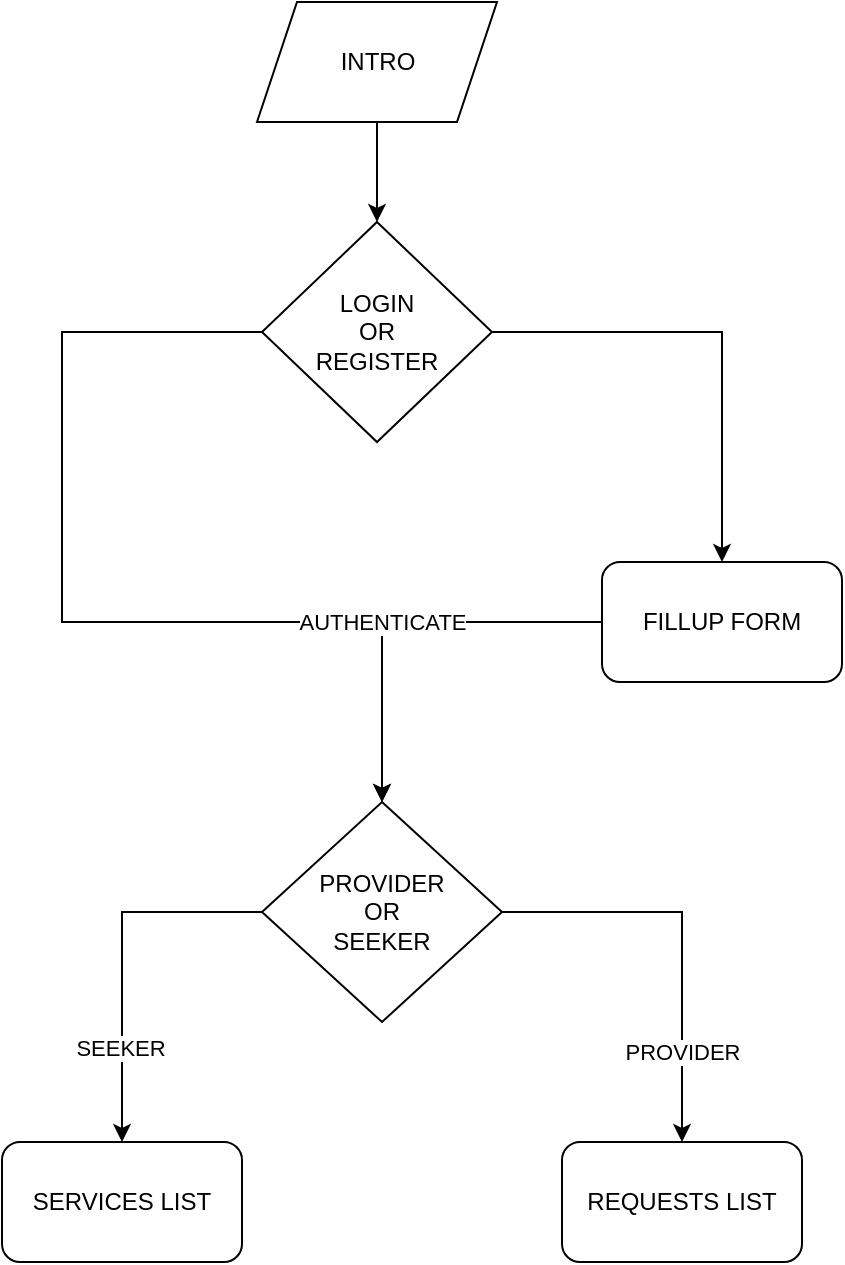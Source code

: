 <mxfile version="25.0.3">
  <diagram name="Page-1" id="KCWkBhHKB-HvKAKvOYH2">
    <mxGraphModel dx="1050" dy="563" grid="1" gridSize="10" guides="1" tooltips="1" connect="1" arrows="1" fold="1" page="1" pageScale="1" pageWidth="850" pageHeight="1100" math="0" shadow="0">
      <root>
        <mxCell id="0" />
        <mxCell id="1" parent="0" />
        <mxCell id="85ZjehWoykPQv6t5ediA-1" style="edgeStyle=orthogonalEdgeStyle;rounded=0;orthogonalLoop=1;jettySize=auto;html=1;" edge="1" parent="1" source="aQFq-Niqco6ngO50SEBY-2">
          <mxGeometry relative="1" as="geometry">
            <mxPoint x="387.5" y="170" as="targetPoint" />
          </mxGeometry>
        </mxCell>
        <mxCell id="aQFq-Niqco6ngO50SEBY-2" value="INTRO" style="shape=parallelogram;perimeter=parallelogramPerimeter;whiteSpace=wrap;html=1;fixedSize=1;" parent="1" vertex="1">
          <mxGeometry x="327.5" y="60" width="120" height="60" as="geometry" />
        </mxCell>
        <mxCell id="85ZjehWoykPQv6t5ediA-26" style="edgeStyle=orthogonalEdgeStyle;rounded=0;orthogonalLoop=1;jettySize=auto;html=1;exitX=1;exitY=0.5;exitDx=0;exitDy=0;entryX=0.5;entryY=0;entryDx=0;entryDy=0;" edge="1" parent="1" source="85ZjehWoykPQv6t5ediA-2" target="85ZjehWoykPQv6t5ediA-23">
          <mxGeometry relative="1" as="geometry" />
        </mxCell>
        <mxCell id="85ZjehWoykPQv6t5ediA-31" style="edgeStyle=orthogonalEdgeStyle;rounded=0;orthogonalLoop=1;jettySize=auto;html=1;exitX=0;exitY=0.5;exitDx=0;exitDy=0;" edge="1" parent="1" source="85ZjehWoykPQv6t5ediA-2">
          <mxGeometry relative="1" as="geometry">
            <mxPoint x="390" y="460" as="targetPoint" />
            <Array as="points">
              <mxPoint x="230" y="225" />
              <mxPoint x="230" y="370" />
              <mxPoint x="390" y="370" />
            </Array>
          </mxGeometry>
        </mxCell>
        <mxCell id="85ZjehWoykPQv6t5ediA-2" value="LOGIN&lt;div&gt;OR&lt;/div&gt;&lt;div&gt;REGISTER&lt;/div&gt;" style="rhombus;whiteSpace=wrap;html=1;" vertex="1" parent="1">
          <mxGeometry x="330" y="170" width="115" height="110" as="geometry" />
        </mxCell>
        <mxCell id="85ZjehWoykPQv6t5ediA-13" style="edgeStyle=orthogonalEdgeStyle;rounded=0;orthogonalLoop=1;jettySize=auto;html=1;entryX=0.5;entryY=0;entryDx=0;entryDy=0;" edge="1" parent="1" source="85ZjehWoykPQv6t5ediA-10" target="85ZjehWoykPQv6t5ediA-11">
          <mxGeometry relative="1" as="geometry" />
        </mxCell>
        <mxCell id="85ZjehWoykPQv6t5ediA-14" value="SEEKER" style="edgeLabel;html=1;align=center;verticalAlign=middle;resizable=0;points=[];" vertex="1" connectable="0" parent="85ZjehWoykPQv6t5ediA-13">
          <mxGeometry x="0.494" y="-1" relative="1" as="geometry">
            <mxPoint as="offset" />
          </mxGeometry>
        </mxCell>
        <mxCell id="85ZjehWoykPQv6t5ediA-16" style="edgeStyle=orthogonalEdgeStyle;rounded=0;orthogonalLoop=1;jettySize=auto;html=1;" edge="1" parent="1" source="85ZjehWoykPQv6t5ediA-10" target="85ZjehWoykPQv6t5ediA-12">
          <mxGeometry relative="1" as="geometry" />
        </mxCell>
        <mxCell id="85ZjehWoykPQv6t5ediA-30" value="PROVIDER" style="edgeLabel;html=1;align=center;verticalAlign=middle;resizable=0;points=[];" vertex="1" connectable="0" parent="85ZjehWoykPQv6t5ediA-16">
          <mxGeometry x="0.563" relative="1" as="geometry">
            <mxPoint as="offset" />
          </mxGeometry>
        </mxCell>
        <mxCell id="85ZjehWoykPQv6t5ediA-10" value="PROVIDER&lt;br&gt;OR&lt;br&gt;SEEKER" style="rhombus;whiteSpace=wrap;html=1;" vertex="1" parent="1">
          <mxGeometry x="330" y="460" width="120" height="110" as="geometry" />
        </mxCell>
        <mxCell id="85ZjehWoykPQv6t5ediA-11" value="SERVICES LIST" style="rounded=1;whiteSpace=wrap;html=1;" vertex="1" parent="1">
          <mxGeometry x="200" y="630" width="120" height="60" as="geometry" />
        </mxCell>
        <mxCell id="85ZjehWoykPQv6t5ediA-12" value="REQUESTS LIST" style="rounded=1;whiteSpace=wrap;html=1;" vertex="1" parent="1">
          <mxGeometry x="480" y="630" width="120" height="60" as="geometry" />
        </mxCell>
        <mxCell id="85ZjehWoykPQv6t5ediA-27" style="edgeStyle=orthogonalEdgeStyle;rounded=0;orthogonalLoop=1;jettySize=auto;html=1;entryX=0.5;entryY=0;entryDx=0;entryDy=0;" edge="1" parent="1" source="85ZjehWoykPQv6t5ediA-23" target="85ZjehWoykPQv6t5ediA-10">
          <mxGeometry relative="1" as="geometry" />
        </mxCell>
        <mxCell id="85ZjehWoykPQv6t5ediA-28" value="AUTHENTICATE" style="edgeLabel;html=1;align=center;verticalAlign=middle;resizable=0;points=[];" vertex="1" connectable="0" parent="85ZjehWoykPQv6t5ediA-27">
          <mxGeometry x="0.48" relative="1" as="geometry">
            <mxPoint y="-38" as="offset" />
          </mxGeometry>
        </mxCell>
        <mxCell id="85ZjehWoykPQv6t5ediA-23" value="FILLUP FORM" style="rounded=1;whiteSpace=wrap;html=1;" vertex="1" parent="1">
          <mxGeometry x="500" y="340" width="120" height="60" as="geometry" />
        </mxCell>
      </root>
    </mxGraphModel>
  </diagram>
</mxfile>
